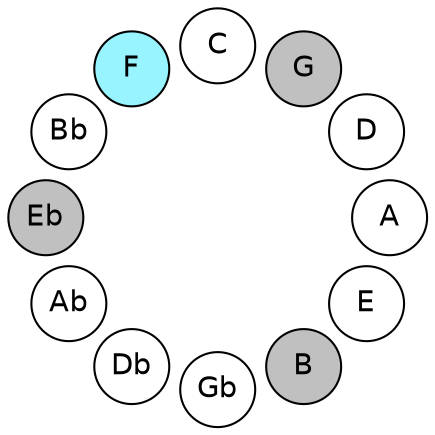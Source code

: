 
graph {

layout = circo;
mindist = .1

node [shape = circle, fontname = Helvetica, margin = 0, style = filled]
edge [style=invis]

subgraph 1 {
	E -- B -- Gb -- Db -- Ab -- Eb -- Bb -- F -- C -- G -- D -- A -- E
}

E [fillcolor = white];
B [fillcolor = gray];
Gb [fillcolor = white];
Db [fillcolor = white];
Ab [fillcolor = white];
Eb [fillcolor = gray];
Bb [fillcolor = white];
F [fillcolor = cadetblue1];
C [fillcolor = white];
G [fillcolor = gray];
D [fillcolor = white];
A [fillcolor = white];
}
